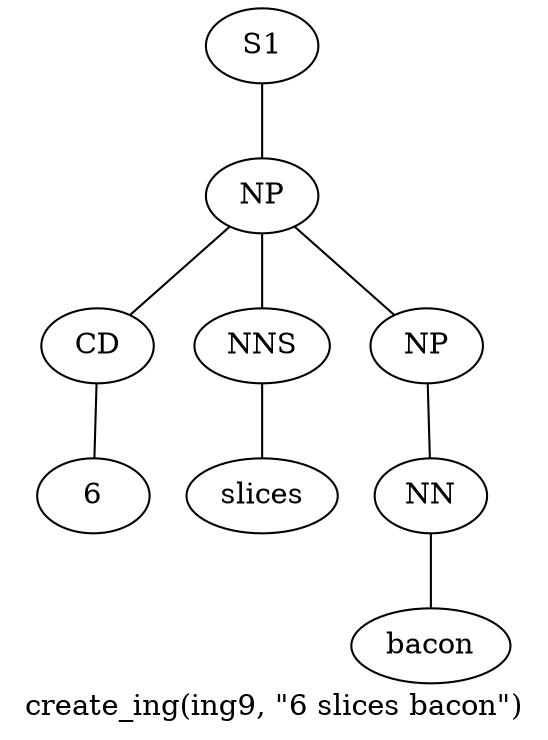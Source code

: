 graph SyntaxGraph {
	label = "create_ing(ing9, \"6 slices bacon\")";
	Node0 [label="S1"];
	Node1 [label="NP"];
	Node2 [label="CD"];
	Node3 [label="6"];
	Node4 [label="NNS"];
	Node5 [label="slices"];
	Node6 [label="NP"];
	Node7 [label="NN"];
	Node8 [label="bacon"];

	Node0 -- Node1;
	Node1 -- Node2;
	Node1 -- Node4;
	Node1 -- Node6;
	Node2 -- Node3;
	Node4 -- Node5;
	Node6 -- Node7;
	Node7 -- Node8;
}